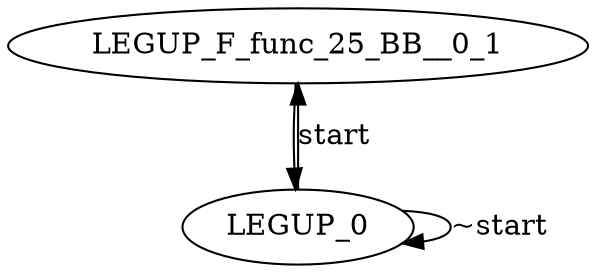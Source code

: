 digraph {
Node0x2b5fa00[label="LEGUP_F_func_25_BB__0_1"];
Node0x2b5dac0[label="LEGUP_0"];
Node0x2b5dac0 -> Node0x2b5fa00[label="start"];
Node0x2b5dac0 -> Node0x2b5dac0[label="~start"];
Node0x2b5fa00 -> Node0x2b5dac0;
}
